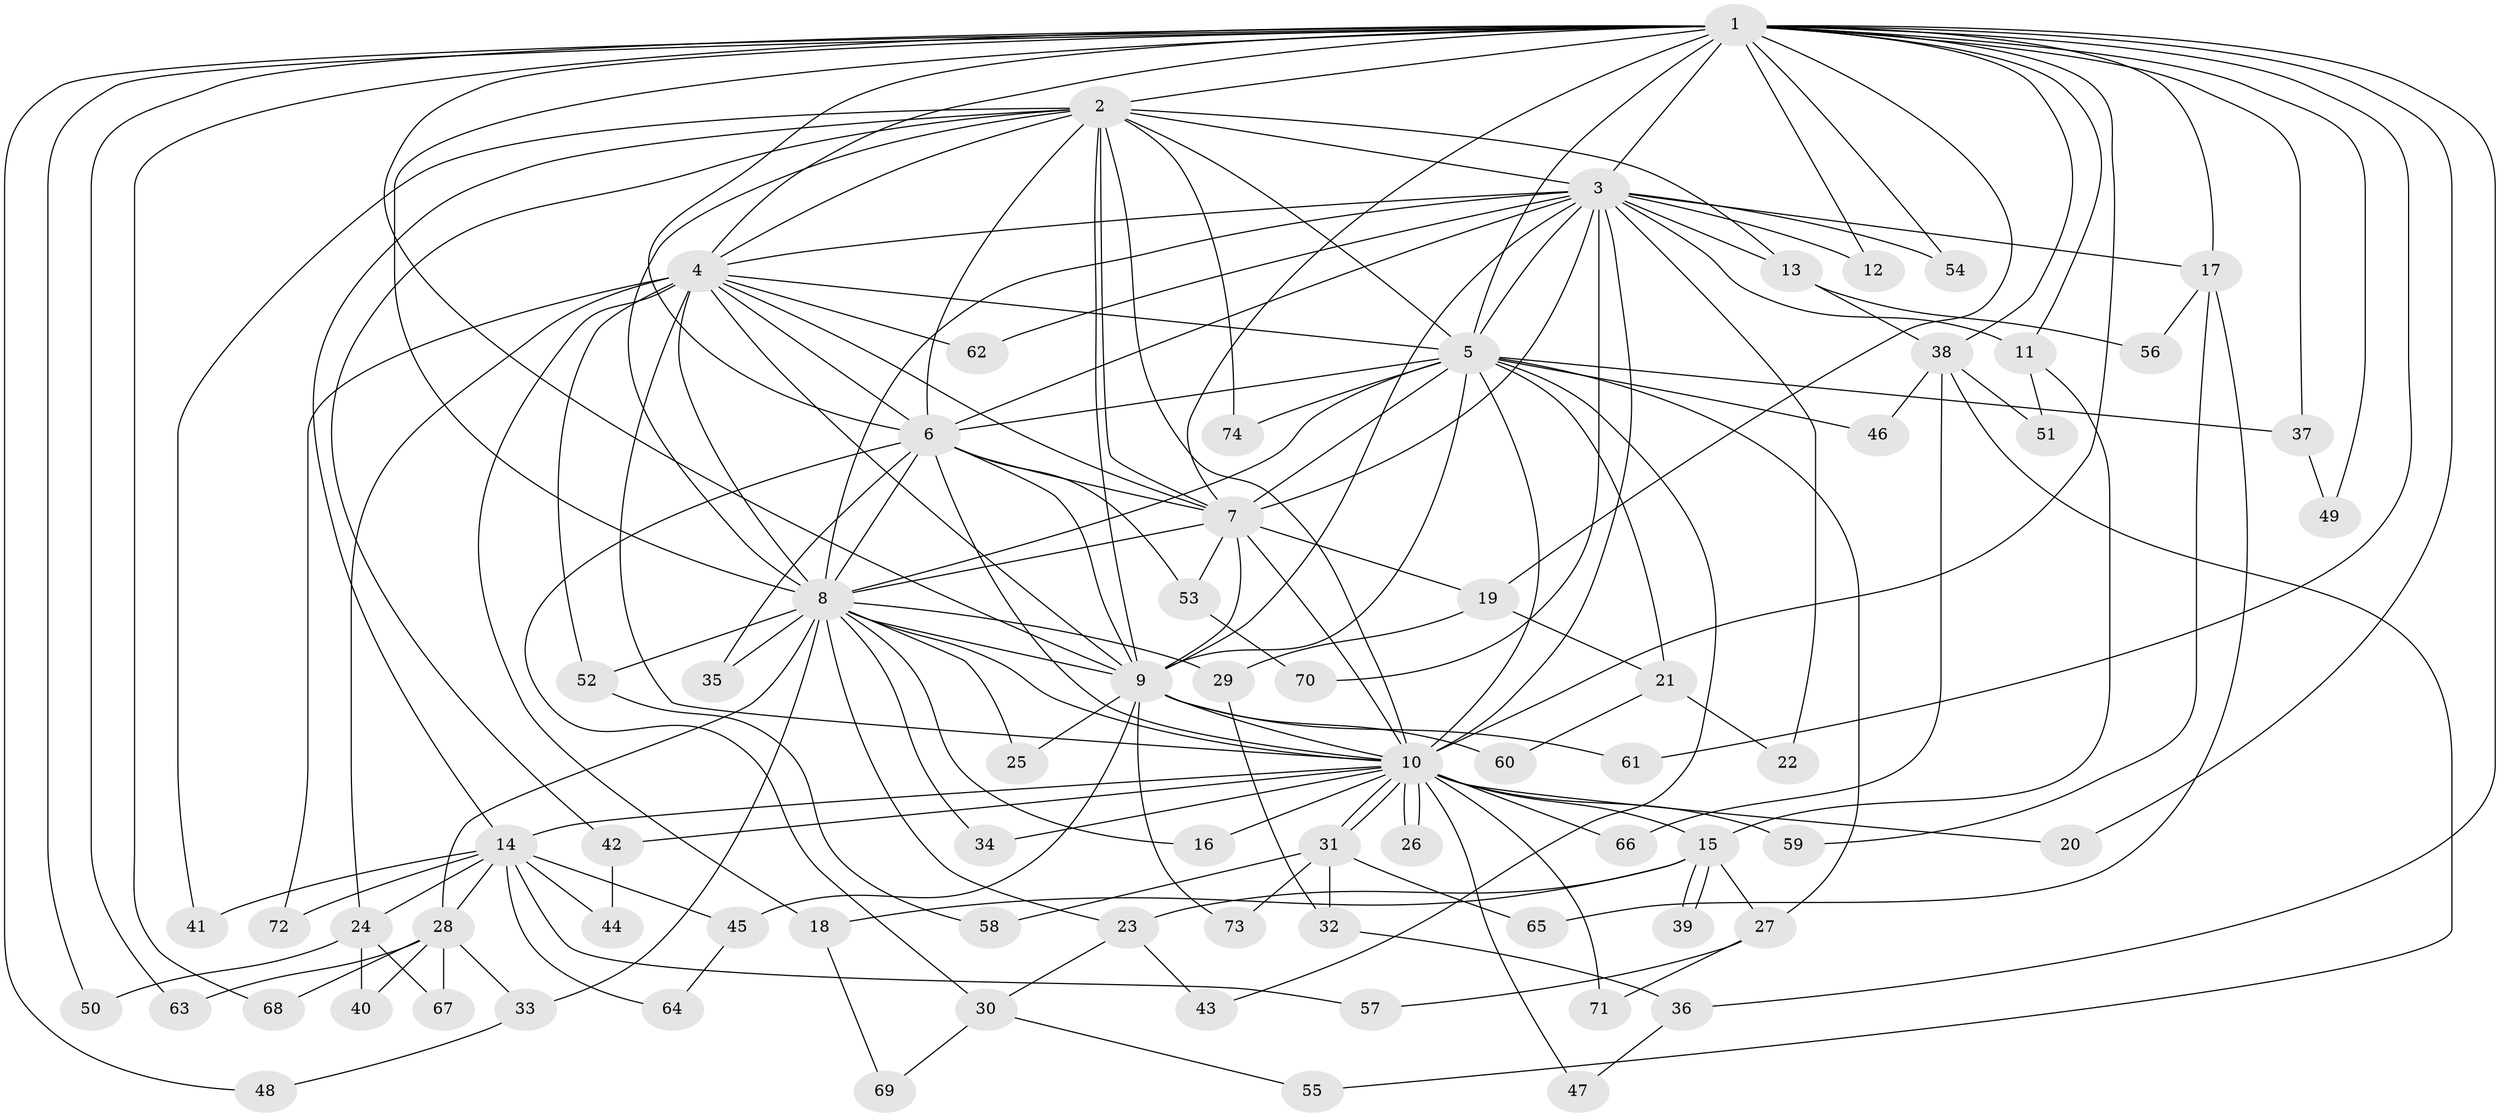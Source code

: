 // coarse degree distribution, {20: 0.0392156862745098, 16: 0.0196078431372549, 13: 0.058823529411764705, 11: 0.0392156862745098, 2: 0.49019607843137253, 4: 0.11764705882352941, 9: 0.0196078431372549, 5: 0.09803921568627451, 1: 0.0196078431372549, 7: 0.0196078431372549, 3: 0.058823529411764705, 6: 0.0196078431372549}
// Generated by graph-tools (version 1.1) at 2025/51/02/27/25 19:51:41]
// undirected, 74 vertices, 173 edges
graph export_dot {
graph [start="1"]
  node [color=gray90,style=filled];
  1;
  2;
  3;
  4;
  5;
  6;
  7;
  8;
  9;
  10;
  11;
  12;
  13;
  14;
  15;
  16;
  17;
  18;
  19;
  20;
  21;
  22;
  23;
  24;
  25;
  26;
  27;
  28;
  29;
  30;
  31;
  32;
  33;
  34;
  35;
  36;
  37;
  38;
  39;
  40;
  41;
  42;
  43;
  44;
  45;
  46;
  47;
  48;
  49;
  50;
  51;
  52;
  53;
  54;
  55;
  56;
  57;
  58;
  59;
  60;
  61;
  62;
  63;
  64;
  65;
  66;
  67;
  68;
  69;
  70;
  71;
  72;
  73;
  74;
  1 -- 2;
  1 -- 3;
  1 -- 4;
  1 -- 5;
  1 -- 6;
  1 -- 7;
  1 -- 8;
  1 -- 9;
  1 -- 10;
  1 -- 11;
  1 -- 12;
  1 -- 17;
  1 -- 19;
  1 -- 20;
  1 -- 36;
  1 -- 37;
  1 -- 38;
  1 -- 48;
  1 -- 49;
  1 -- 50;
  1 -- 54;
  1 -- 61;
  1 -- 63;
  1 -- 68;
  2 -- 3;
  2 -- 4;
  2 -- 5;
  2 -- 6;
  2 -- 7;
  2 -- 8;
  2 -- 9;
  2 -- 10;
  2 -- 13;
  2 -- 14;
  2 -- 41;
  2 -- 42;
  2 -- 74;
  3 -- 4;
  3 -- 5;
  3 -- 6;
  3 -- 7;
  3 -- 8;
  3 -- 9;
  3 -- 10;
  3 -- 11;
  3 -- 12;
  3 -- 13;
  3 -- 17;
  3 -- 22;
  3 -- 54;
  3 -- 62;
  3 -- 70;
  4 -- 5;
  4 -- 6;
  4 -- 7;
  4 -- 8;
  4 -- 9;
  4 -- 10;
  4 -- 18;
  4 -- 24;
  4 -- 52;
  4 -- 62;
  4 -- 72;
  5 -- 6;
  5 -- 7;
  5 -- 8;
  5 -- 9;
  5 -- 10;
  5 -- 21;
  5 -- 27;
  5 -- 37;
  5 -- 43;
  5 -- 46;
  5 -- 74;
  6 -- 7;
  6 -- 8;
  6 -- 9;
  6 -- 10;
  6 -- 30;
  6 -- 35;
  6 -- 53;
  7 -- 8;
  7 -- 9;
  7 -- 10;
  7 -- 19;
  7 -- 53;
  8 -- 9;
  8 -- 10;
  8 -- 16;
  8 -- 23;
  8 -- 25;
  8 -- 28;
  8 -- 29;
  8 -- 33;
  8 -- 34;
  8 -- 35;
  8 -- 52;
  9 -- 10;
  9 -- 25;
  9 -- 45;
  9 -- 60;
  9 -- 61;
  9 -- 73;
  10 -- 14;
  10 -- 15;
  10 -- 16;
  10 -- 20;
  10 -- 26;
  10 -- 26;
  10 -- 31;
  10 -- 31;
  10 -- 34;
  10 -- 42;
  10 -- 47;
  10 -- 59;
  10 -- 66;
  10 -- 71;
  11 -- 15;
  11 -- 51;
  13 -- 38;
  13 -- 56;
  14 -- 24;
  14 -- 28;
  14 -- 41;
  14 -- 44;
  14 -- 45;
  14 -- 57;
  14 -- 64;
  14 -- 72;
  15 -- 18;
  15 -- 23;
  15 -- 27;
  15 -- 39;
  15 -- 39;
  17 -- 56;
  17 -- 59;
  17 -- 65;
  18 -- 69;
  19 -- 21;
  19 -- 29;
  21 -- 22;
  21 -- 60;
  23 -- 30;
  23 -- 43;
  24 -- 40;
  24 -- 50;
  24 -- 67;
  27 -- 57;
  27 -- 71;
  28 -- 33;
  28 -- 40;
  28 -- 63;
  28 -- 67;
  28 -- 68;
  29 -- 32;
  30 -- 55;
  30 -- 69;
  31 -- 32;
  31 -- 58;
  31 -- 65;
  31 -- 73;
  32 -- 36;
  33 -- 48;
  36 -- 47;
  37 -- 49;
  38 -- 46;
  38 -- 51;
  38 -- 55;
  38 -- 66;
  42 -- 44;
  45 -- 64;
  52 -- 58;
  53 -- 70;
}
